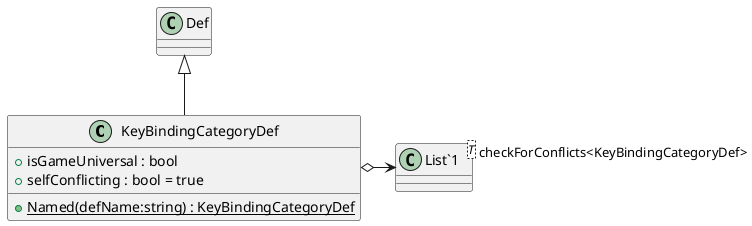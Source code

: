 @startuml
class KeyBindingCategoryDef {
    + isGameUniversal : bool
    + selfConflicting : bool = true
    + {static} Named(defName:string) : KeyBindingCategoryDef
}
class "List`1"<T> {
}
Def <|-- KeyBindingCategoryDef
KeyBindingCategoryDef o-> "checkForConflicts<KeyBindingCategoryDef>" "List`1"
@enduml
